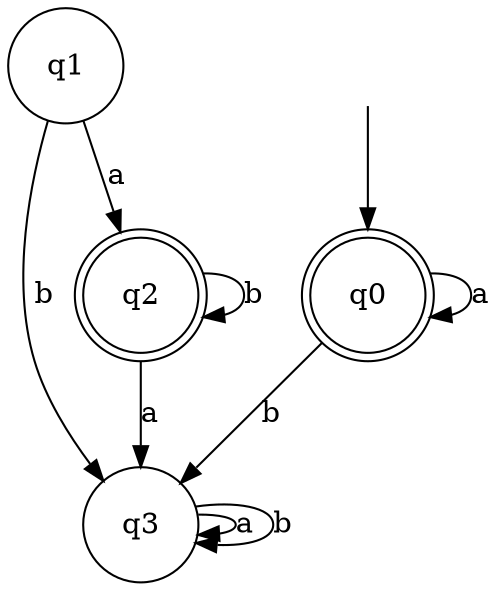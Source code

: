 digraph Automaton {

q0 [shape = doublecircle, label=<<TABLE BORDER="0" CELLBORDER="0" CELLSPACING="0"><TR><TD>q0</TD></TR></TABLE>>];

q3 [shape = circle, label=<<TABLE BORDER="0" CELLBORDER="0" CELLSPACING="0"><TR><TD>q3</TD></TR></TABLE>>];

_nil [style = invis, label=<<TABLE BORDER="0" CELLBORDER="" CELLSPACING="0"><TR><TD>_nil</TD></TR></TABLE>>];

q2 [shape = doublecircle, label=<<TABLE BORDER="0" CELLBORDER="0" CELLSPACING="0"><TR><TD>q2</TD></TR></TABLE>>];

q1 [shape = circle, label=<<TABLE BORDER="0" CELLBORDER="0" CELLSPACING="0"><TR><TD>q1</TD></TR></TABLE>>];

q0->q0 [label="a"];

q3->q3 [label="a"];

q3->q3 [label="b"];

_nil -> q0 [];

q1->q3 [label="b"];

q1->q2 [label="a"];

q2->q2 [label="b"];

q2->q3 [label="a"];

q0->q3 [label="b"];

}
